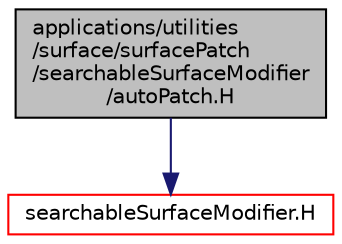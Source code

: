 digraph "applications/utilities/surface/surfacePatch/searchableSurfaceModifier/autoPatch.H"
{
  bgcolor="transparent";
  edge [fontname="Helvetica",fontsize="10",labelfontname="Helvetica",labelfontsize="10"];
  node [fontname="Helvetica",fontsize="10",shape=record];
  Node1 [label="applications/utilities\l/surface/surfacePatch\l/searchableSurfaceModifier\l/autoPatch.H",height=0.2,width=0.4,color="black", fillcolor="grey75", style="filled" fontcolor="black"];
  Node1 -> Node2 [color="midnightblue",fontsize="10",style="solid",fontname="Helvetica"];
  Node2 [label="searchableSurfaceModifier.H",height=0.2,width=0.4,color="red",URL="$searchableSurfaceModifier_8H.html"];
}

